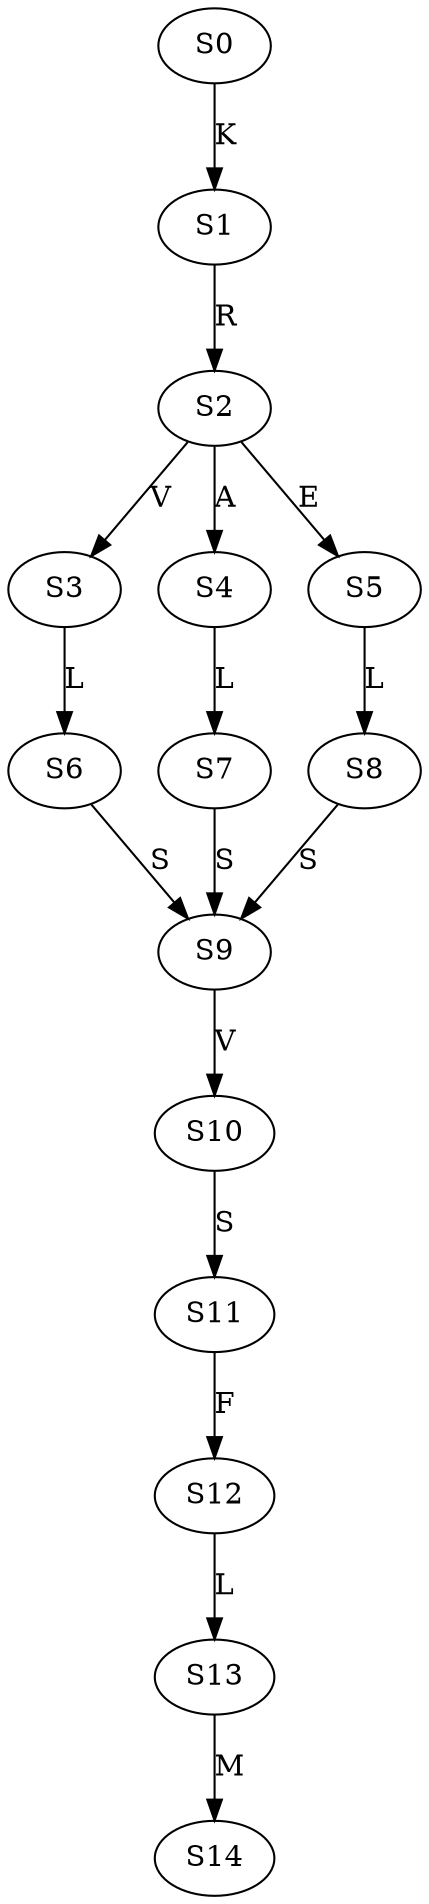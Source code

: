 strict digraph  {
	S0 -> S1 [ label = K ];
	S1 -> S2 [ label = R ];
	S2 -> S3 [ label = V ];
	S2 -> S4 [ label = A ];
	S2 -> S5 [ label = E ];
	S3 -> S6 [ label = L ];
	S4 -> S7 [ label = L ];
	S5 -> S8 [ label = L ];
	S6 -> S9 [ label = S ];
	S7 -> S9 [ label = S ];
	S8 -> S9 [ label = S ];
	S9 -> S10 [ label = V ];
	S10 -> S11 [ label = S ];
	S11 -> S12 [ label = F ];
	S12 -> S13 [ label = L ];
	S13 -> S14 [ label = M ];
}

